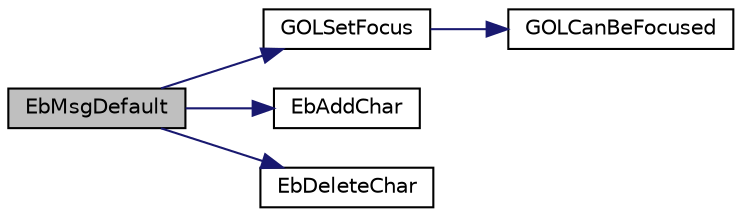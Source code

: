 digraph "EbMsgDefault"
{
  edge [fontname="Helvetica",fontsize="10",labelfontname="Helvetica",labelfontsize="10"];
  node [fontname="Helvetica",fontsize="10",shape=record];
  rankdir="LR";
  Node1 [label="EbMsgDefault",height=0.2,width=0.4,color="black", fillcolor="grey75", style="filled", fontcolor="black"];
  Node1 -> Node2 [color="midnightblue",fontsize="10",style="solid",fontname="Helvetica"];
  Node2 [label="GOLSetFocus",height=0.2,width=0.4,color="black", fillcolor="white", style="filled",URL="$_g_o_l_8c.html#a79899dbdb178045993a71b7f5bc4e6f2"];
  Node2 -> Node3 [color="midnightblue",fontsize="10",style="solid",fontname="Helvetica"];
  Node3 [label="GOLCanBeFocused",height=0.2,width=0.4,color="black", fillcolor="white", style="filled",URL="$_g_o_l_8c.html#aec07eb80e84c32dfa982aa247d6de500"];
  Node1 -> Node4 [color="midnightblue",fontsize="10",style="solid",fontname="Helvetica"];
  Node4 [label="EbAddChar",height=0.2,width=0.4,color="black", fillcolor="white", style="filled",URL="$_edit_box_8c.html#a9b4b87d0575f483200807ead683c7ba2"];
  Node1 -> Node5 [color="midnightblue",fontsize="10",style="solid",fontname="Helvetica"];
  Node5 [label="EbDeleteChar",height=0.2,width=0.4,color="black", fillcolor="white", style="filled",URL="$_edit_box_8c.html#ab62b9439426e11861afcd2fb63c91de1"];
}
